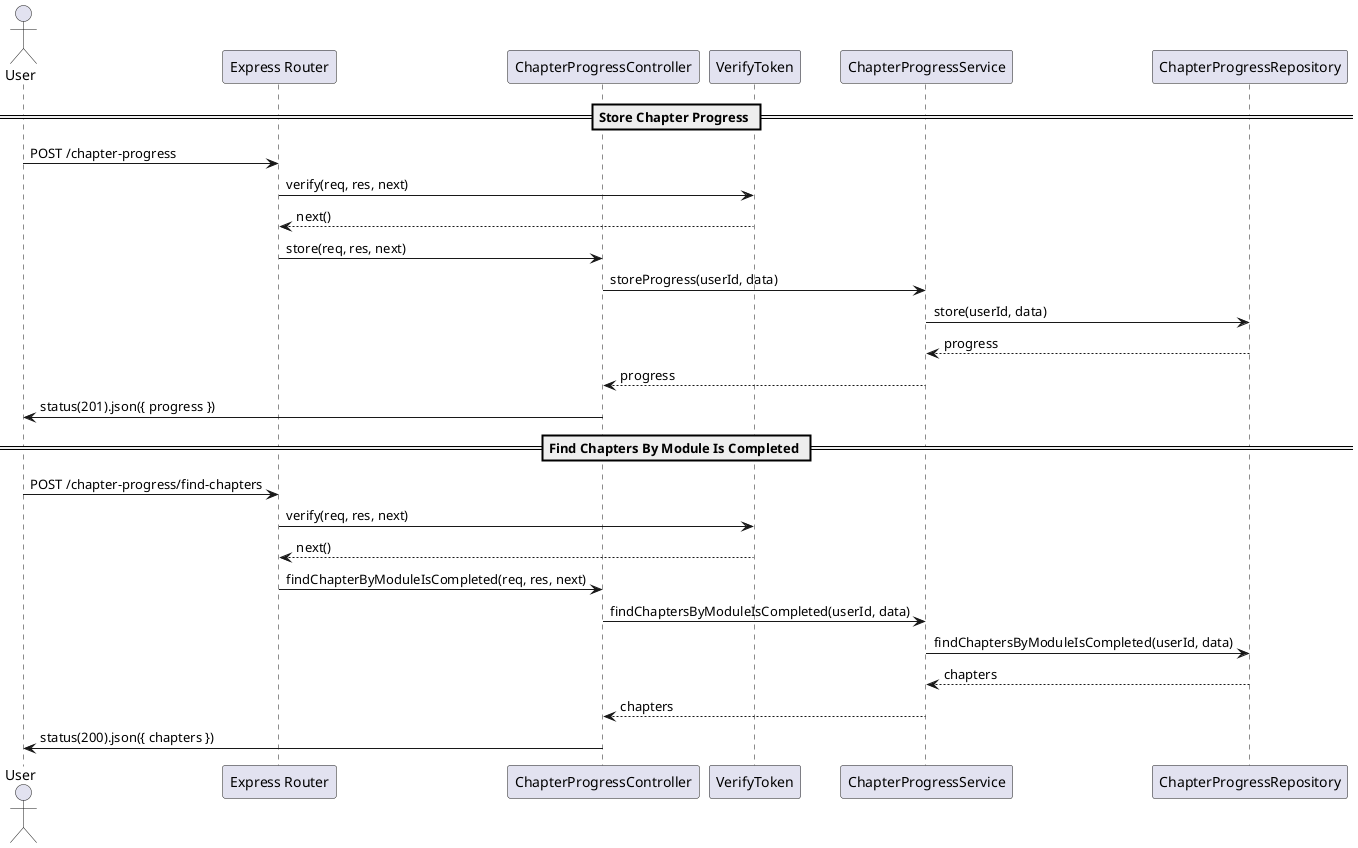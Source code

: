 @startuml
actor User
participant "Express Router" as Router
participant "ChapterProgressController" as Controller
participant "VerifyToken" as VerifyToken
participant "ChapterProgressService" as Service
participant "ChapterProgressRepository" as Repository

== Store Chapter Progress ==
User -> Router: POST /chapter-progress
Router -> VerifyToken: verify(req, res, next)
VerifyToken --> Router: next()
Router -> Controller: store(req, res, next)
Controller -> Service: storeProgress(userId, data)
Service -> Repository: store(userId, data)
Repository --> Service: progress
Service --> Controller: progress
Controller -> User: status(201).json({ progress })

== Find Chapters By Module Is Completed ==
User -> Router: POST /chapter-progress/find-chapters
Router -> VerifyToken: verify(req, res, next)
VerifyToken --> Router: next()
Router -> Controller: findChapterByModuleIsCompleted(req, res, next)
Controller -> Service: findChaptersByModuleIsCompleted(userId, data)
Service -> Repository: findChaptersByModuleIsCompleted(userId, data)
Repository --> Service: chapters
Service --> Controller: chapters
Controller -> User: status(200).json({ chapters })

@enduml